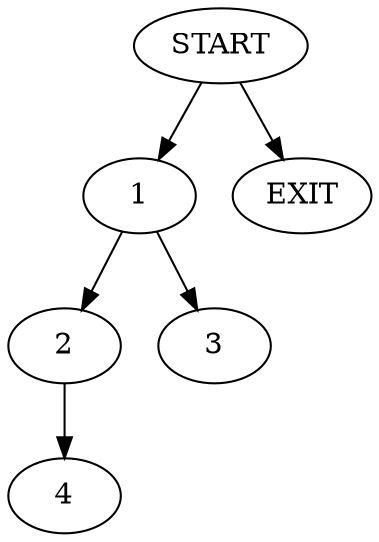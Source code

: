 digraph { 
0 [label="START"];
1;
2;
3;
4;
5[label="EXIT"];
0 -> 1;
0 -> 5;
1 -> 2;
1 -> 3;
2 -> 4;
}